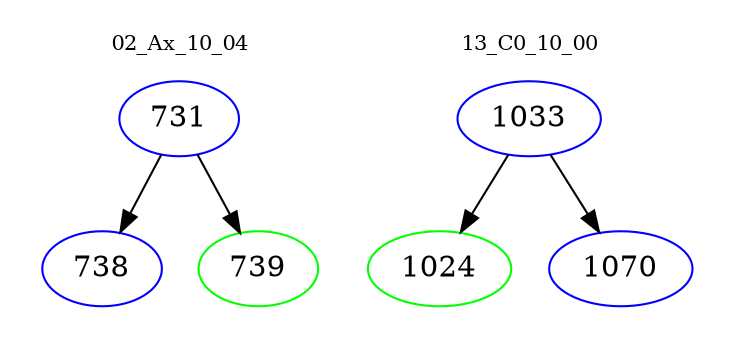 digraph{
subgraph cluster_0 {
color = white
label = "02_Ax_10_04";
fontsize=10;
T0_731 [label="731", color="blue"]
T0_731 -> T0_738 [color="black"]
T0_738 [label="738", color="blue"]
T0_731 -> T0_739 [color="black"]
T0_739 [label="739", color="green"]
}
subgraph cluster_1 {
color = white
label = "13_C0_10_00";
fontsize=10;
T1_1033 [label="1033", color="blue"]
T1_1033 -> T1_1024 [color="black"]
T1_1024 [label="1024", color="green"]
T1_1033 -> T1_1070 [color="black"]
T1_1070 [label="1070", color="blue"]
}
}
